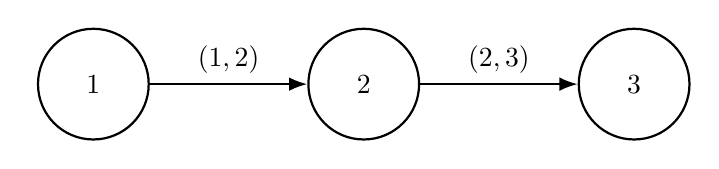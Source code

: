 \tikzstyle{node} = [
draw,circle,
minimum size=40pt]

\begin{tikzpicture}[-{Latex[scale=1]}, thick, baseline={([yshift=-.5ex]current bounding box.center)}]

    \node [node] (one) {$1$};
    \node [node, right = 2cm of one] (two) {$2$};
    \node [node, right = 2cm of two] (three) {$3$};


    \path
    (one) edge [] node [above] (onetwo) {$(1, 2)$} (two)
    (two) edge [] node [above] (twothree) {$(2, 3)$} (three)
    ;
    

\end{tikzpicture}